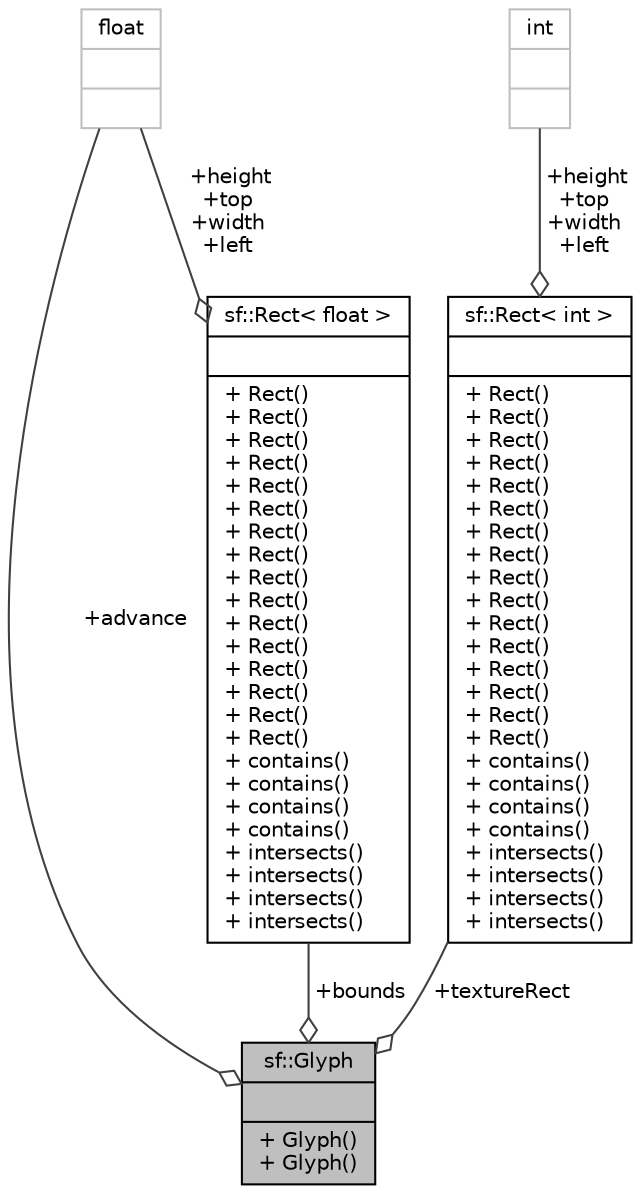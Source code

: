 digraph "sf::Glyph"
{
 // LATEX_PDF_SIZE
  edge [fontname="Helvetica",fontsize="10",labelfontname="Helvetica",labelfontsize="10"];
  node [fontname="Helvetica",fontsize="10",shape=record];
  Node1 [label="{sf::Glyph\n||+ Glyph()\l+ Glyph()\l}",height=0.2,width=0.4,color="black", fillcolor="grey75", style="filled", fontcolor="black",tooltip="Structure describing a glyph."];
  Node2 -> Node1 [color="grey25",fontsize="10",style="solid",label=" +bounds" ,arrowhead="odiamond",fontname="Helvetica"];
  Node2 [label="{sf::Rect\< float \>\n||+ Rect()\l+ Rect()\l+ Rect()\l+ Rect()\l+ Rect()\l+ Rect()\l+ Rect()\l+ Rect()\l+ Rect()\l+ Rect()\l+ Rect()\l+ Rect()\l+ Rect()\l+ Rect()\l+ Rect()\l+ Rect()\l+ contains()\l+ contains()\l+ contains()\l+ contains()\l+ intersects()\l+ intersects()\l+ intersects()\l+ intersects()\l}",height=0.2,width=0.4,color="black", fillcolor="white", style="filled",URL="$classsf_1_1Rect.html",tooltip=" "];
  Node3 -> Node2 [color="grey25",fontsize="10",style="solid",label=" +height\n+top\n+width\n+left" ,arrowhead="odiamond",fontname="Helvetica"];
  Node3 [label="{float\n||}",height=0.2,width=0.4,color="grey75", fillcolor="white", style="filled",tooltip=" "];
  Node3 -> Node1 [color="grey25",fontsize="10",style="solid",label=" +advance" ,arrowhead="odiamond",fontname="Helvetica"];
  Node4 -> Node1 [color="grey25",fontsize="10",style="solid",label=" +textureRect" ,arrowhead="odiamond",fontname="Helvetica"];
  Node4 [label="{sf::Rect\< int \>\n||+ Rect()\l+ Rect()\l+ Rect()\l+ Rect()\l+ Rect()\l+ Rect()\l+ Rect()\l+ Rect()\l+ Rect()\l+ Rect()\l+ Rect()\l+ Rect()\l+ Rect()\l+ Rect()\l+ Rect()\l+ Rect()\l+ contains()\l+ contains()\l+ contains()\l+ contains()\l+ intersects()\l+ intersects()\l+ intersects()\l+ intersects()\l}",height=0.2,width=0.4,color="black", fillcolor="white", style="filled",URL="$classsf_1_1Rect.html",tooltip=" "];
  Node5 -> Node4 [color="grey25",fontsize="10",style="solid",label=" +height\n+top\n+width\n+left" ,arrowhead="odiamond",fontname="Helvetica"];
  Node5 [label="{int\n||}",height=0.2,width=0.4,color="grey75", fillcolor="white", style="filled",tooltip=" "];
}
